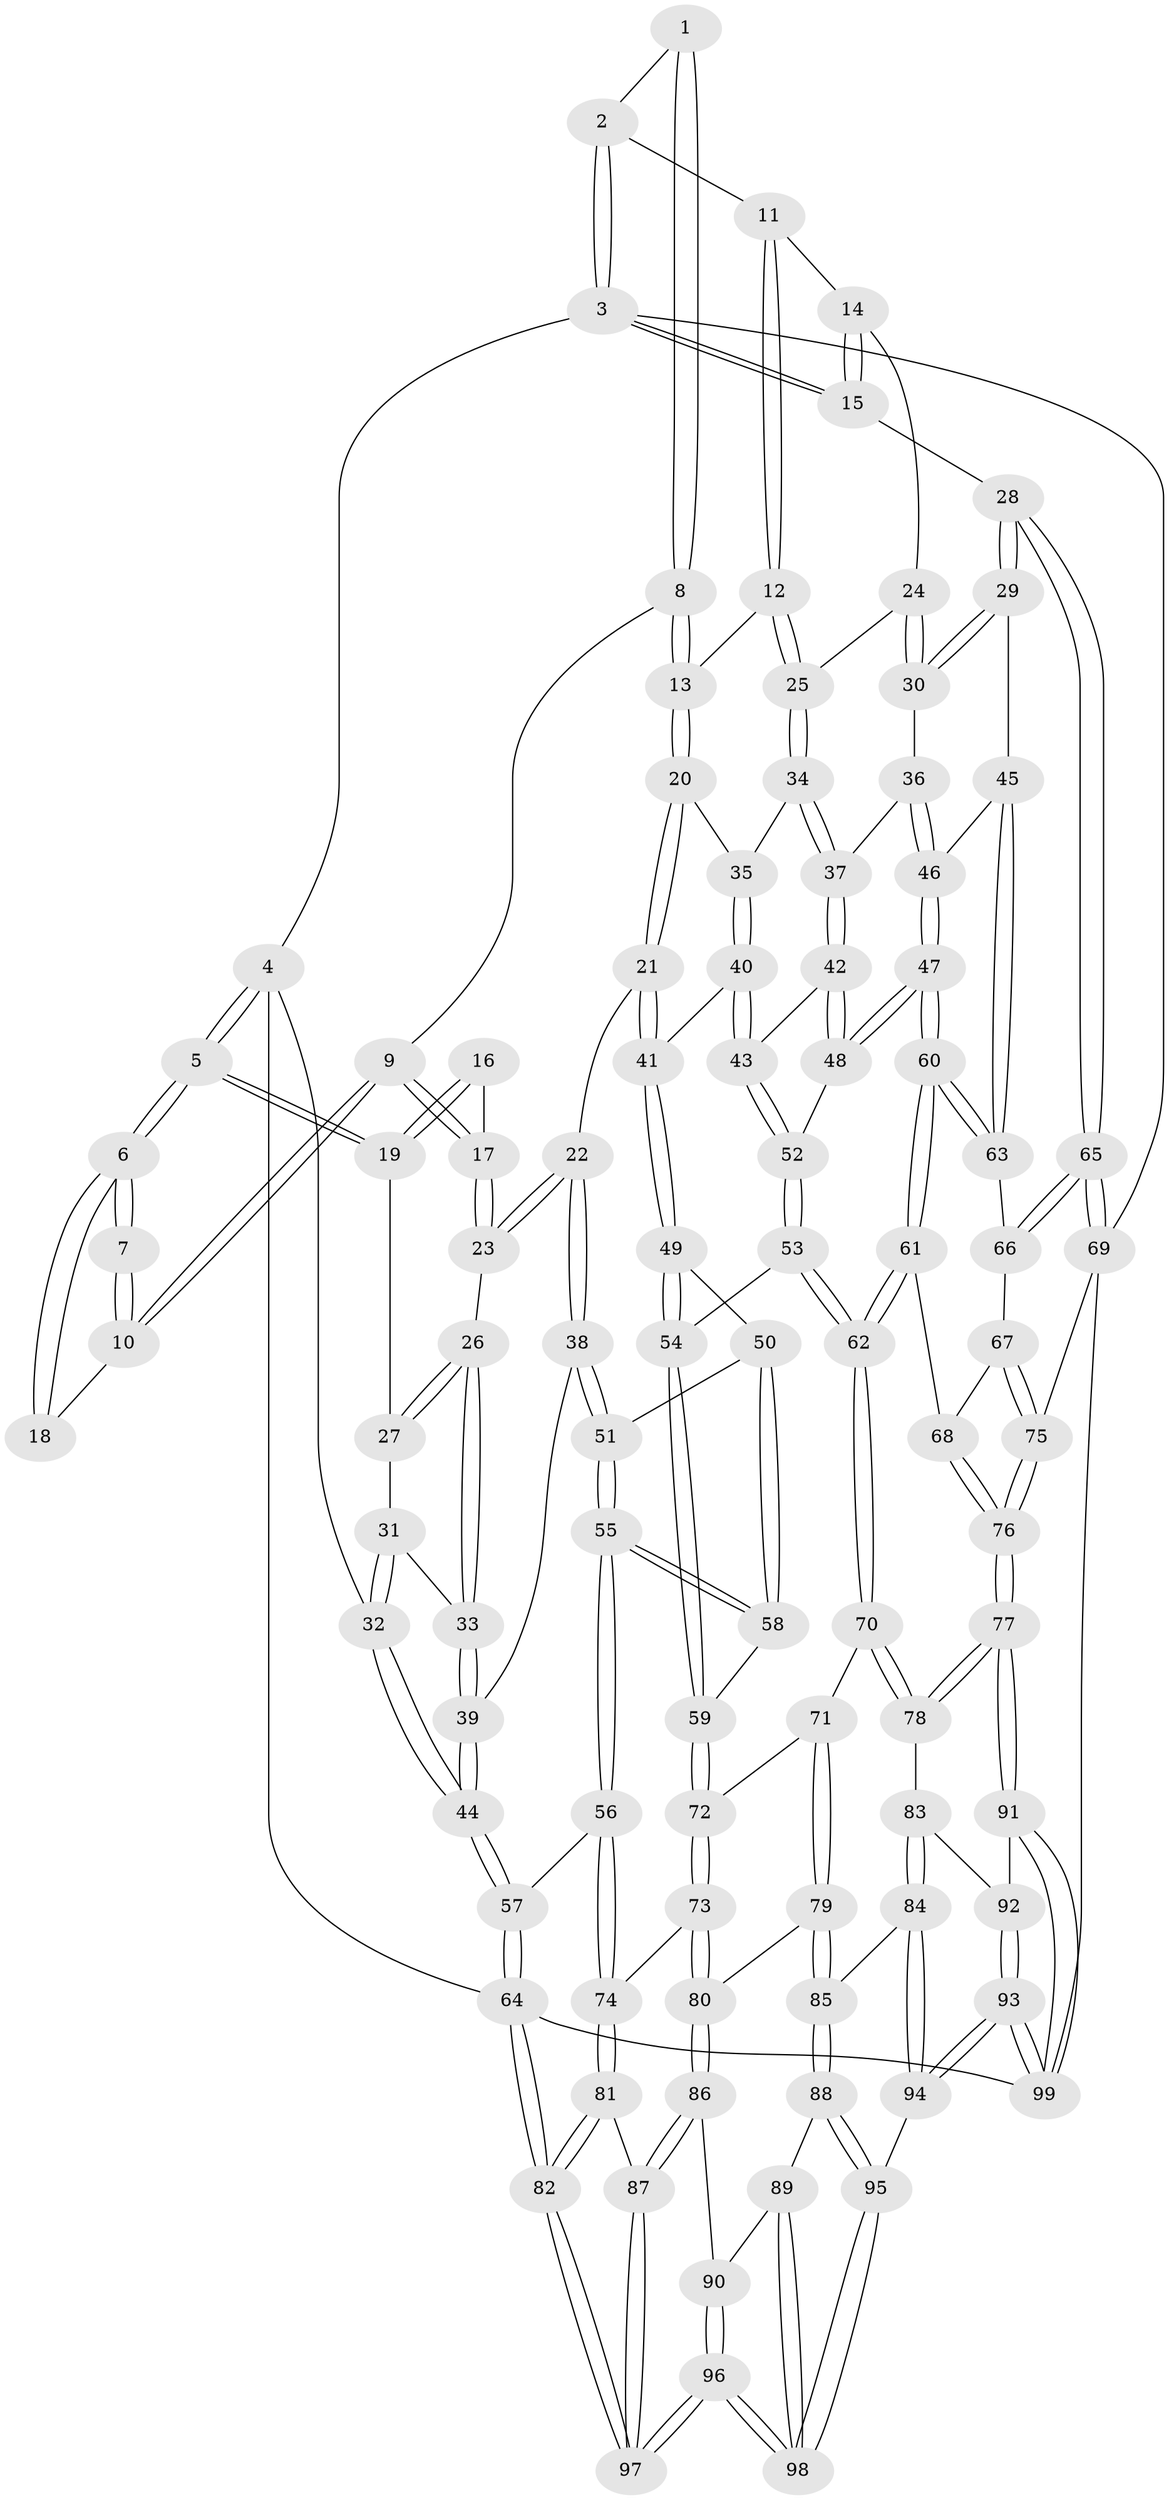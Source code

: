 // Generated by graph-tools (version 1.1) at 2025/27/03/15/25 16:27:56]
// undirected, 99 vertices, 244 edges
graph export_dot {
graph [start="1"]
  node [color=gray90,style=filled];
  1 [pos="+0.6011085475166644+0"];
  2 [pos="+0.6058399574452302+0"];
  3 [pos="+1+0"];
  4 [pos="+0+0"];
  5 [pos="+0+0"];
  6 [pos="+0.029757030129737294+0"];
  7 [pos="+0.414027496033052+0"];
  8 [pos="+0.47384906131354537+0.10084453198453129"];
  9 [pos="+0.3702314677450576+0.09007825356841725"];
  10 [pos="+0.36815150211055997+0.0826810995831376"];
  11 [pos="+0.65312920886062+0"];
  12 [pos="+0.6502979839400267+0.19864811164244572"];
  13 [pos="+0.4945599418579112+0.19118539056445466"];
  14 [pos="+0.8289840791927472+0.1364108419175661"];
  15 [pos="+1+0"];
  16 [pos="+0.23458130516779+0.0642818046448151"];
  17 [pos="+0.301147560809055+0.1492212247653423"];
  18 [pos="+0.0961885393303229+0"];
  19 [pos="+0.1685620014962908+0.1847592140484258"];
  20 [pos="+0.4454927540283754+0.25759614847629564"];
  21 [pos="+0.408353845809859+0.29337388159582123"];
  22 [pos="+0.3331351829518993+0.2835177610098979"];
  23 [pos="+0.295491124619794+0.2252180156005801"];
  24 [pos="+0.8182937603233574+0.1544269566776285"];
  25 [pos="+0.6555096023233351+0.2040250375276701"];
  26 [pos="+0.2467724915088689+0.21773213037626685"];
  27 [pos="+0.17168318346269798+0.1926051652918354"];
  28 [pos="+1+0.4077525753762147"];
  29 [pos="+1+0.4079669519971664"];
  30 [pos="+0.8434851053972521+0.27323188261890846"];
  31 [pos="+0.11246943166516915+0.24147404968960356"];
  32 [pos="+0+0"];
  33 [pos="+0.11858444567884922+0.32033326670778983"];
  34 [pos="+0.6710972003087318+0.28166633057371493"];
  35 [pos="+0.580782025714628+0.3058359723236924"];
  36 [pos="+0.7197956022385669+0.31906849682635796"];
  37 [pos="+0.6852776970904033+0.30816901430179355"];
  38 [pos="+0.2276006530926568+0.40625677813086397"];
  39 [pos="+0.11205555551174261+0.3810763637207062"];
  40 [pos="+0.5127100989074089+0.39152484032672413"];
  41 [pos="+0.4288467190390446+0.3293657466114218"];
  42 [pos="+0.6501137485403975+0.3701716644749914"];
  43 [pos="+0.5197642003186715+0.39978436099479997"];
  44 [pos="+0+0.47117652051374254"];
  45 [pos="+0.9239747660726579+0.45521782482080725"];
  46 [pos="+0.8164383878236415+0.46136629418578673"];
  47 [pos="+0.731532210690355+0.5210357305638041"];
  48 [pos="+0.6612575857155724+0.46401037136167345"];
  49 [pos="+0.3901832120998573+0.49083522411888764"];
  50 [pos="+0.33699266324527066+0.47859583657686633"];
  51 [pos="+0.23235431003455567+0.4194596364318658"];
  52 [pos="+0.5324671150803235+0.4983867448788795"];
  53 [pos="+0.48908485228657356+0.596662105379547"];
  54 [pos="+0.4640427230029982+0.5937651747619536"];
  55 [pos="+0.20496395853852076+0.6485821437199386"];
  56 [pos="+0.1466360698653712+0.692715670856063"];
  57 [pos="+0+0.6281036896961915"];
  58 [pos="+0.2677814013936206+0.6411963980641245"];
  59 [pos="+0.3538992497938596+0.6422464821479202"];
  60 [pos="+0.7144520232506419+0.5915608524367874"];
  61 [pos="+0.658647958687478+0.671342159592316"];
  62 [pos="+0.5848943627702516+0.6924221092174586"];
  63 [pos="+0.8471767853792415+0.6200580251237019"];
  64 [pos="+0+1"];
  65 [pos="+1+0.6732853996278814"];
  66 [pos="+0.8611371967739349+0.6474256837919345"];
  67 [pos="+0.8194385953056819+0.7334414057085653"];
  68 [pos="+0.7818839464548527+0.7486868898510092"];
  69 [pos="+1+0.7787633399184379"];
  70 [pos="+0.5605131652591453+0.7794033656229726"];
  71 [pos="+0.4317585028348981+0.7945672655659198"];
  72 [pos="+0.3698103553129612+0.7251517526279642"];
  73 [pos="+0.30071762746646785+0.8501626570938269"];
  74 [pos="+0.19311694334744572+0.8052475576210714"];
  75 [pos="+1+0.7974779292715383"];
  76 [pos="+0.7998492921857533+0.9524088233761075"];
  77 [pos="+0.798066525194196+0.9549323333179771"];
  78 [pos="+0.5630323057357717+0.794751913270985"];
  79 [pos="+0.33797772580338153+0.8620464480244112"];
  80 [pos="+0.32088822924961846+0.8650547561549925"];
  81 [pos="+0.1764503102366383+0.8451358963400549"];
  82 [pos="+0+1"];
  83 [pos="+0.5402482633317073+0.8666421003196124"];
  84 [pos="+0.5223151911165725+0.8867244023990941"];
  85 [pos="+0.46189833433830685+0.9160833765965739"];
  86 [pos="+0.3222885228849294+0.8975486464962255"];
  87 [pos="+0.22255180602376398+1"];
  88 [pos="+0.44483382535312055+0.9533172649684913"];
  89 [pos="+0.4016058612678413+0.9652788565973587"];
  90 [pos="+0.3356308529000431+0.9366399602973184"];
  91 [pos="+0.7760365657211556+1"];
  92 [pos="+0.5571366728345416+0.8907490001297708"];
  93 [pos="+0.693387208050244+1"];
  94 [pos="+0.5324163974861467+1"];
  95 [pos="+0.5167541327950128+1"];
  96 [pos="+0.2935036462717715+1"];
  97 [pos="+0.19735537431186836+1"];
  98 [pos="+0.3411461109554033+1"];
  99 [pos="+0.7527053681245698+1"];
  1 -- 2;
  1 -- 8;
  1 -- 8;
  2 -- 3;
  2 -- 3;
  2 -- 11;
  3 -- 4;
  3 -- 15;
  3 -- 15;
  3 -- 69;
  4 -- 5;
  4 -- 5;
  4 -- 32;
  4 -- 64;
  5 -- 6;
  5 -- 6;
  5 -- 19;
  5 -- 19;
  6 -- 7;
  6 -- 7;
  6 -- 18;
  6 -- 18;
  7 -- 10;
  7 -- 10;
  8 -- 9;
  8 -- 13;
  8 -- 13;
  9 -- 10;
  9 -- 10;
  9 -- 17;
  9 -- 17;
  10 -- 18;
  11 -- 12;
  11 -- 12;
  11 -- 14;
  12 -- 13;
  12 -- 25;
  12 -- 25;
  13 -- 20;
  13 -- 20;
  14 -- 15;
  14 -- 15;
  14 -- 24;
  15 -- 28;
  16 -- 17;
  16 -- 19;
  16 -- 19;
  17 -- 23;
  17 -- 23;
  19 -- 27;
  20 -- 21;
  20 -- 21;
  20 -- 35;
  21 -- 22;
  21 -- 41;
  21 -- 41;
  22 -- 23;
  22 -- 23;
  22 -- 38;
  22 -- 38;
  23 -- 26;
  24 -- 25;
  24 -- 30;
  24 -- 30;
  25 -- 34;
  25 -- 34;
  26 -- 27;
  26 -- 27;
  26 -- 33;
  26 -- 33;
  27 -- 31;
  28 -- 29;
  28 -- 29;
  28 -- 65;
  28 -- 65;
  29 -- 30;
  29 -- 30;
  29 -- 45;
  30 -- 36;
  31 -- 32;
  31 -- 32;
  31 -- 33;
  32 -- 44;
  32 -- 44;
  33 -- 39;
  33 -- 39;
  34 -- 35;
  34 -- 37;
  34 -- 37;
  35 -- 40;
  35 -- 40;
  36 -- 37;
  36 -- 46;
  36 -- 46;
  37 -- 42;
  37 -- 42;
  38 -- 39;
  38 -- 51;
  38 -- 51;
  39 -- 44;
  39 -- 44;
  40 -- 41;
  40 -- 43;
  40 -- 43;
  41 -- 49;
  41 -- 49;
  42 -- 43;
  42 -- 48;
  42 -- 48;
  43 -- 52;
  43 -- 52;
  44 -- 57;
  44 -- 57;
  45 -- 46;
  45 -- 63;
  45 -- 63;
  46 -- 47;
  46 -- 47;
  47 -- 48;
  47 -- 48;
  47 -- 60;
  47 -- 60;
  48 -- 52;
  49 -- 50;
  49 -- 54;
  49 -- 54;
  50 -- 51;
  50 -- 58;
  50 -- 58;
  51 -- 55;
  51 -- 55;
  52 -- 53;
  52 -- 53;
  53 -- 54;
  53 -- 62;
  53 -- 62;
  54 -- 59;
  54 -- 59;
  55 -- 56;
  55 -- 56;
  55 -- 58;
  55 -- 58;
  56 -- 57;
  56 -- 74;
  56 -- 74;
  57 -- 64;
  57 -- 64;
  58 -- 59;
  59 -- 72;
  59 -- 72;
  60 -- 61;
  60 -- 61;
  60 -- 63;
  60 -- 63;
  61 -- 62;
  61 -- 62;
  61 -- 68;
  62 -- 70;
  62 -- 70;
  63 -- 66;
  64 -- 82;
  64 -- 82;
  64 -- 99;
  65 -- 66;
  65 -- 66;
  65 -- 69;
  65 -- 69;
  66 -- 67;
  67 -- 68;
  67 -- 75;
  67 -- 75;
  68 -- 76;
  68 -- 76;
  69 -- 75;
  69 -- 99;
  70 -- 71;
  70 -- 78;
  70 -- 78;
  71 -- 72;
  71 -- 79;
  71 -- 79;
  72 -- 73;
  72 -- 73;
  73 -- 74;
  73 -- 80;
  73 -- 80;
  74 -- 81;
  74 -- 81;
  75 -- 76;
  75 -- 76;
  76 -- 77;
  76 -- 77;
  77 -- 78;
  77 -- 78;
  77 -- 91;
  77 -- 91;
  78 -- 83;
  79 -- 80;
  79 -- 85;
  79 -- 85;
  80 -- 86;
  80 -- 86;
  81 -- 82;
  81 -- 82;
  81 -- 87;
  82 -- 97;
  82 -- 97;
  83 -- 84;
  83 -- 84;
  83 -- 92;
  84 -- 85;
  84 -- 94;
  84 -- 94;
  85 -- 88;
  85 -- 88;
  86 -- 87;
  86 -- 87;
  86 -- 90;
  87 -- 97;
  87 -- 97;
  88 -- 89;
  88 -- 95;
  88 -- 95;
  89 -- 90;
  89 -- 98;
  89 -- 98;
  90 -- 96;
  90 -- 96;
  91 -- 92;
  91 -- 99;
  91 -- 99;
  92 -- 93;
  92 -- 93;
  93 -- 94;
  93 -- 94;
  93 -- 99;
  93 -- 99;
  94 -- 95;
  95 -- 98;
  95 -- 98;
  96 -- 97;
  96 -- 97;
  96 -- 98;
  96 -- 98;
}
